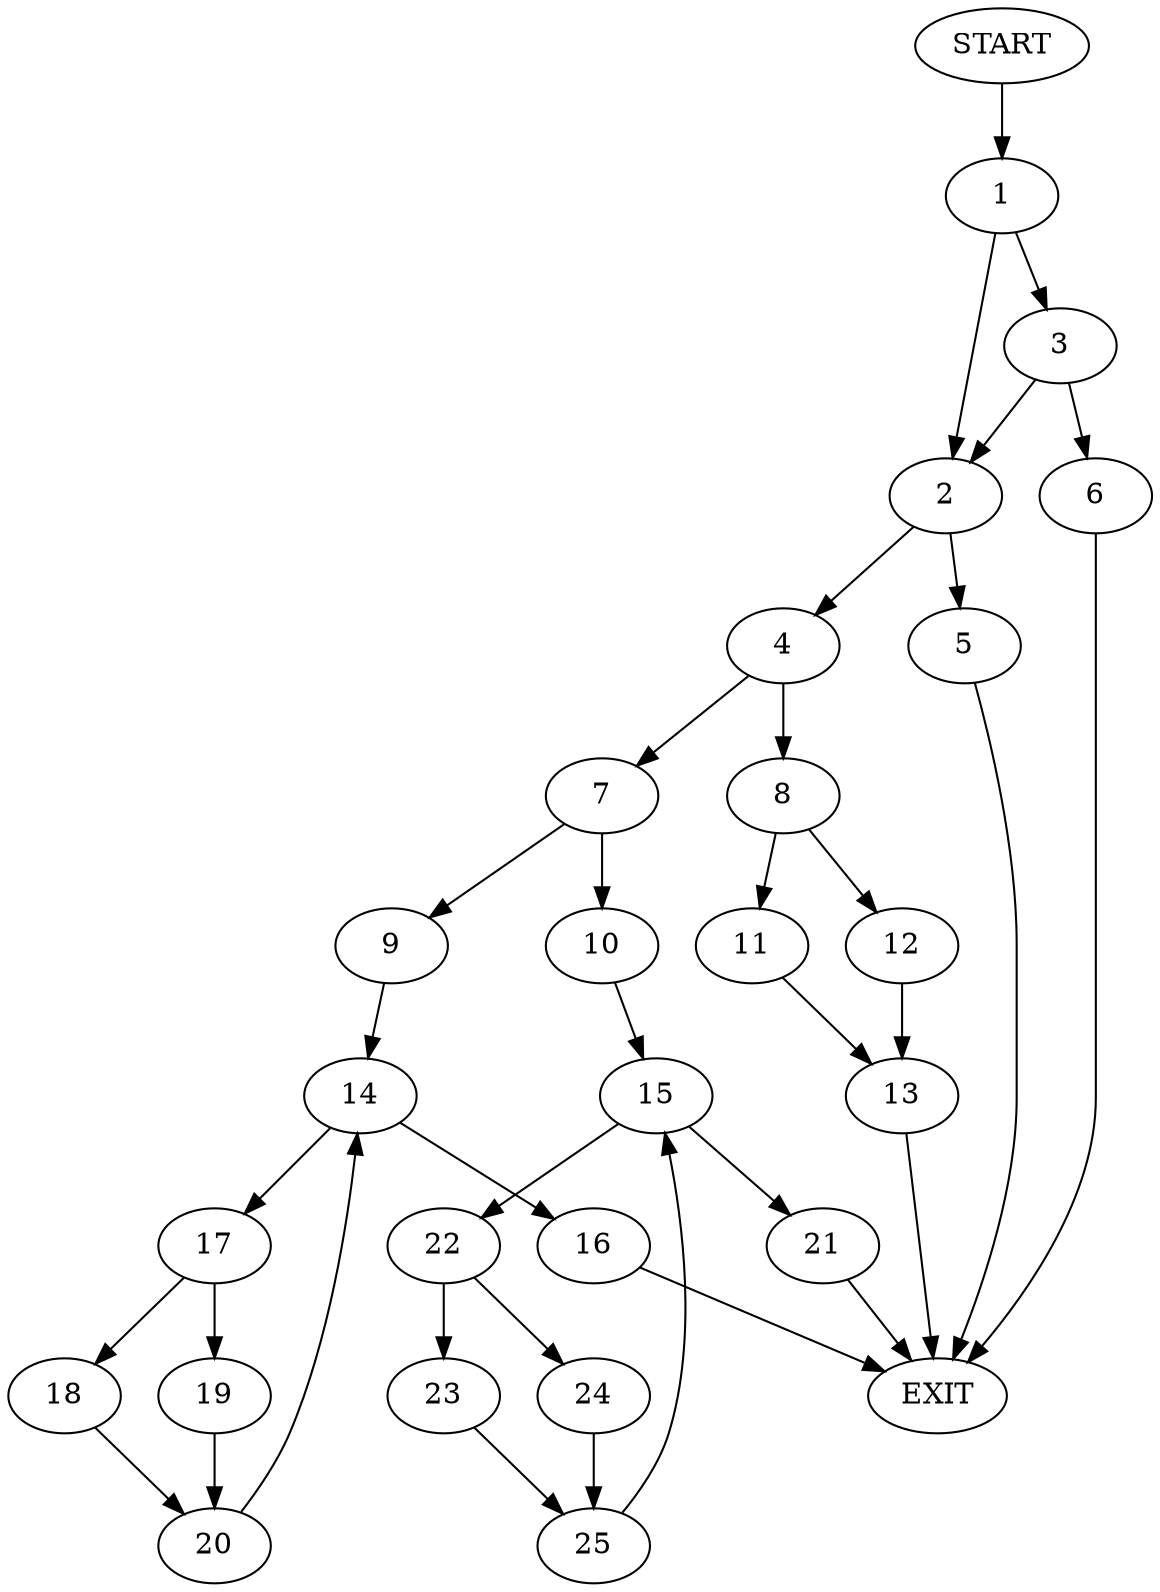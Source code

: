 digraph {
0 [label="START"]
26 [label="EXIT"]
0 -> 1
1 -> 2
1 -> 3
2 -> 4
2 -> 5
3 -> 6
3 -> 2
6 -> 26
4 -> 7
4 -> 8
5 -> 26
7 -> 9
7 -> 10
8 -> 11
8 -> 12
11 -> 13
12 -> 13
13 -> 26
9 -> 14
10 -> 15
14 -> 16
14 -> 17
16 -> 26
17 -> 18
17 -> 19
19 -> 20
18 -> 20
20 -> 14
15 -> 21
15 -> 22
22 -> 23
22 -> 24
21 -> 26
23 -> 25
24 -> 25
25 -> 15
}
